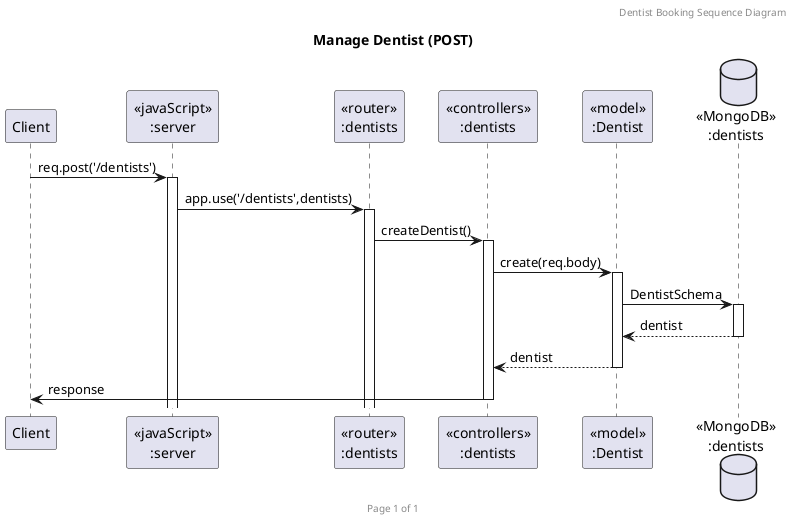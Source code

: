 @startuml Manage Dentist (POST)

header Dentist Booking Sequence Diagram
footer Page %page% of %lastpage%
title "Manage Dentist (POST)"

participant "Client" as client
participant "<<javaScript>>\n:server" as server
participant "<<router>>\n:dentists" as routerDentists
participant "<<controllers>>\n:dentists" as controllersDentists
participant "<<model>>\n:Dentist" as modelDentist
database "<<MongoDB>>\n:dentists" as DentistsDatabase

client->server ++:req.post('/dentists')
server->routerDentists ++:app.use('/dentists',dentists)
routerDentists -> controllersDentists ++:createDentist()
controllersDentists->modelDentist ++:create(req.body)
modelDentist ->DentistsDatabase ++: DentistSchema
DentistsDatabase --> modelDentist --: dentist
controllersDentists <-- modelDentist --:dentist
controllersDentists->client --:response

@enduml
